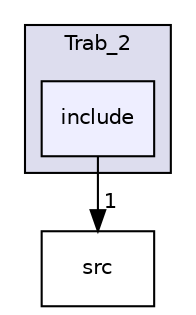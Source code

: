 digraph "/home/gabriel/Documents/UNB_Linux/Trabalho_2/Trab_2/include" {
  compound=true
  node [ fontsize="10", fontname="Helvetica"];
  edge [ labelfontsize="10", labelfontname="Helvetica"];
  subgraph clusterdir_7bad05d4a54dd8a37857566423fb6b6b {
    graph [ bgcolor="#ddddee", pencolor="black", label="Trab_2" fontname="Helvetica", fontsize="10", URL="dir_7bad05d4a54dd8a37857566423fb6b6b.html"]
  dir_5a87bf7b9c06b428ac363fc390558d71 [shape=box, label="include", style="filled", fillcolor="#eeeeff", pencolor="black", URL="dir_5a87bf7b9c06b428ac363fc390558d71.html"];
  }
  dir_84c0edc67eb70353d8bb3d220ccb73b8 [shape=box label="src" URL="dir_84c0edc67eb70353d8bb3d220ccb73b8.html"];
  dir_5a87bf7b9c06b428ac363fc390558d71->dir_84c0edc67eb70353d8bb3d220ccb73b8 [headlabel="1", labeldistance=1.5 headhref="dir_000001_000002.html"];
}
